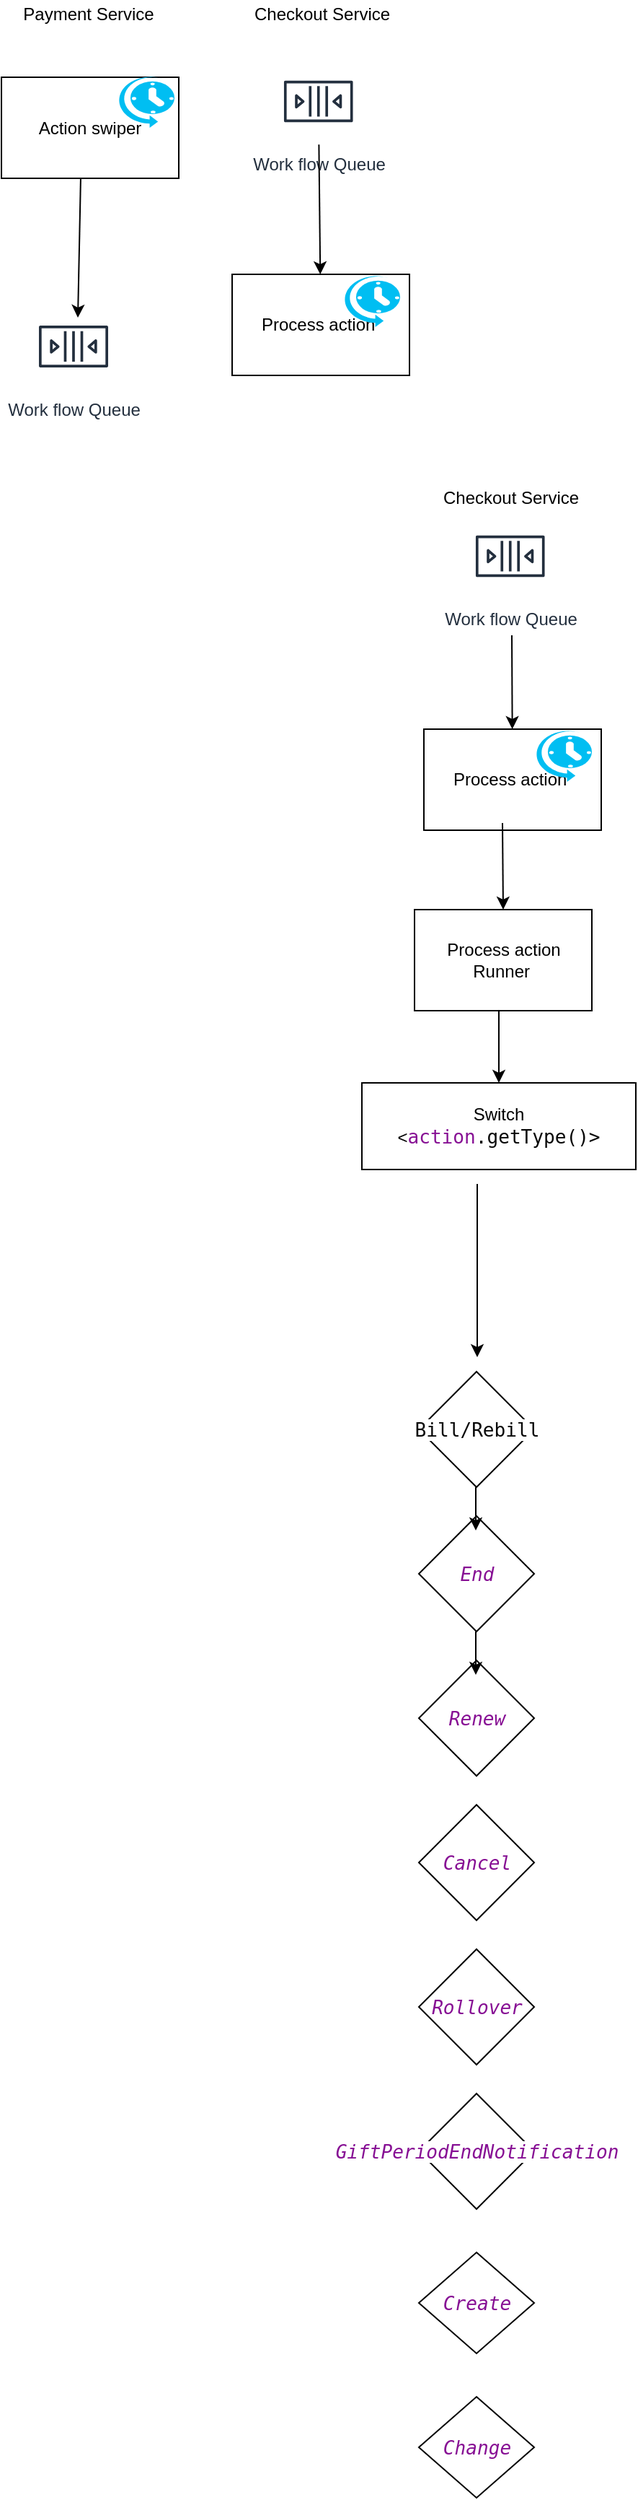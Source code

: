 <mxfile version="13.5.9" type="github"><diagram id="duzB47Je8lDqxq_LkMD5" name="Page-1"><mxGraphModel dx="1031" dy="616" grid="1" gridSize="10" guides="1" tooltips="1" connect="1" arrows="1" fold="1" page="1" pageScale="1" pageWidth="827" pageHeight="1169" math="0" shadow="0"><root><mxCell id="0"/><mxCell id="1" parent="0"/><mxCell id="zSg7VoGUR8RJTwEOMfWe-1" value="Action swiper" style="rounded=0;whiteSpace=wrap;html=1;direction=west;" vertex="1" parent="1"><mxGeometry x="30" y="63.5" width="123" height="70" as="geometry"/></mxCell><mxCell id="zSg7VoGUR8RJTwEOMfWe-7" value="Work flow Queue" style="outlineConnect=0;fontColor=#232F3E;gradientColor=none;strokeColor=#232F3E;fillColor=#ffffff;dashed=0;verticalLabelPosition=bottom;verticalAlign=top;align=center;html=1;fontSize=12;fontStyle=0;aspect=fixed;shape=mxgraph.aws4.resourceIcon;resIcon=mxgraph.aws4.queue;" vertex="1" parent="1"><mxGeometry x="50" y="220" width="60" height="60" as="geometry"/></mxCell><mxCell id="zSg7VoGUR8RJTwEOMfWe-18" value="" style="endArrow=classic;html=1;exitX=0.553;exitY=0.007;exitDx=0;exitDy=0;exitPerimeter=0;" edge="1" parent="1" source="zSg7VoGUR8RJTwEOMfWe-1"><mxGeometry width="50" height="50" relative="1" as="geometry"><mxPoint x="70" y="190" as="sourcePoint"/><mxPoint x="83" y="230" as="targetPoint"/></mxGeometry></mxCell><mxCell id="zSg7VoGUR8RJTwEOMfWe-19" value="Payment Service" style="text;html=1;align=center;verticalAlign=middle;resizable=0;points=[];autosize=1;" vertex="1" parent="1"><mxGeometry x="35" y="10" width="110" height="20" as="geometry"/></mxCell><mxCell id="zSg7VoGUR8RJTwEOMfWe-21" value="Work flow Queue" style="outlineConnect=0;fontColor=#232F3E;gradientColor=none;strokeColor=#232F3E;fillColor=#ffffff;dashed=0;verticalLabelPosition=bottom;verticalAlign=top;align=center;html=1;fontSize=12;fontStyle=0;aspect=fixed;shape=mxgraph.aws4.resourceIcon;resIcon=mxgraph.aws4.queue;" vertex="1" parent="1"><mxGeometry x="220" y="50.38" width="59.75" height="59.75" as="geometry"/></mxCell><mxCell id="zSg7VoGUR8RJTwEOMfWe-24" value="Checkout Service" style="text;html=1;align=center;verticalAlign=middle;resizable=0;points=[];autosize=1;" vertex="1" parent="1"><mxGeometry x="196.5" y="10" width="110" height="20" as="geometry"/></mxCell><mxCell id="zSg7VoGUR8RJTwEOMfWe-26" value="&lt;span&gt;Process action&amp;nbsp;&lt;/span&gt;" style="rounded=0;whiteSpace=wrap;html=1;direction=west;" vertex="1" parent="1"><mxGeometry x="190" y="200" width="123" height="70" as="geometry"/></mxCell><mxCell id="zSg7VoGUR8RJTwEOMfWe-31" value="" style="endArrow=classic;html=1;" edge="1" parent="1" source="zSg7VoGUR8RJTwEOMfWe-21" target="zSg7VoGUR8RJTwEOMfWe-26"><mxGeometry width="50" height="50" relative="1" as="geometry"><mxPoint x="230" y="150" as="sourcePoint"/><mxPoint x="280" y="100" as="targetPoint"/></mxGeometry></mxCell><mxCell id="zSg7VoGUR8RJTwEOMfWe-43" value="" style="verticalLabelPosition=bottom;html=1;verticalAlign=top;align=center;strokeColor=none;fillColor=#00BEF2;shape=mxgraph.azure.scheduler;pointerEvents=1;" vertex="1" parent="1"><mxGeometry x="110" y="62" width="40" height="36.5" as="geometry"/></mxCell><mxCell id="zSg7VoGUR8RJTwEOMfWe-44" value="" style="verticalLabelPosition=bottom;html=1;verticalAlign=top;align=center;strokeColor=none;fillColor=#00BEF2;shape=mxgraph.azure.scheduler;pointerEvents=1;" vertex="1" parent="1"><mxGeometry x="266.5" y="200" width="40" height="36.5" as="geometry"/></mxCell><mxCell id="zSg7VoGUR8RJTwEOMfWe-51" value="Work flow Queue" style="outlineConnect=0;fontColor=#232F3E;gradientColor=none;strokeColor=#232F3E;fillColor=#ffffff;dashed=0;verticalLabelPosition=bottom;verticalAlign=top;align=center;html=1;fontSize=12;fontStyle=0;aspect=fixed;shape=mxgraph.aws4.resourceIcon;resIcon=mxgraph.aws4.queue;" vertex="1" parent="1"><mxGeometry x="353" y="365.38" width="59.75" height="59.75" as="geometry"/></mxCell><mxCell id="zSg7VoGUR8RJTwEOMfWe-52" value="Checkout Service" style="text;html=1;align=center;verticalAlign=middle;resizable=0;points=[];autosize=1;" vertex="1" parent="1"><mxGeometry x="327.88" y="345.38" width="110" height="20" as="geometry"/></mxCell><mxCell id="zSg7VoGUR8RJTwEOMfWe-53" value="&lt;span&gt;Process action&amp;nbsp;&lt;/span&gt;" style="rounded=0;whiteSpace=wrap;html=1;direction=west;" vertex="1" parent="1"><mxGeometry x="323" y="515" width="123" height="70" as="geometry"/></mxCell><mxCell id="zSg7VoGUR8RJTwEOMfWe-54" value="" style="endArrow=classic;html=1;" edge="1" target="zSg7VoGUR8RJTwEOMfWe-53" parent="1"><mxGeometry width="50" height="50" relative="1" as="geometry"><mxPoint x="384" y="450" as="sourcePoint"/><mxPoint x="413" y="415" as="targetPoint"/></mxGeometry></mxCell><mxCell id="zSg7VoGUR8RJTwEOMfWe-55" value="" style="verticalLabelPosition=bottom;html=1;verticalAlign=top;align=center;strokeColor=none;fillColor=#00BEF2;shape=mxgraph.azure.scheduler;pointerEvents=1;" vertex="1" parent="1"><mxGeometry x="399.5" y="515" width="40" height="36.5" as="geometry"/></mxCell><mxCell id="zSg7VoGUR8RJTwEOMfWe-56" value="&lt;span&gt;Process action Runner&amp;nbsp;&lt;/span&gt;" style="rounded=0;whiteSpace=wrap;html=1;direction=west;" vertex="1" parent="1"><mxGeometry x="316.5" y="640" width="123" height="70" as="geometry"/></mxCell><mxCell id="zSg7VoGUR8RJTwEOMfWe-57" value="" style="endArrow=classic;html=1;" edge="1" parent="1"><mxGeometry width="50" height="50" relative="1" as="geometry"><mxPoint x="377.499" y="580.0" as="sourcePoint"/><mxPoint x="378" y="640" as="targetPoint"/></mxGeometry></mxCell><mxCell id="zSg7VoGUR8RJTwEOMfWe-58" value="Switch&lt;br&gt;&amp;lt;&lt;span style=&quot;font-family: &amp;#34;jetbrains mono&amp;#34; , monospace ; font-size: 9.8pt ; color: rgb(135 , 16 , 148)&quot;&gt;action&lt;/span&gt;&lt;span style=&quot;background-color: rgb(255 , 255 , 255) ; color: rgb(8 , 8 , 8) ; font-family: &amp;#34;jetbrains mono&amp;#34; , monospace ; font-size: 9.8pt&quot;&gt;.getType()&amp;gt;&lt;/span&gt;" style="rounded=0;whiteSpace=wrap;html=1;" vertex="1" parent="1"><mxGeometry x="280" y="760" width="190" height="60" as="geometry"/></mxCell><mxCell id="zSg7VoGUR8RJTwEOMfWe-62" value="" style="endArrow=classic;html=1;entryX=0.5;entryY=0;entryDx=0;entryDy=0;" edge="1" parent="1" target="zSg7VoGUR8RJTwEOMfWe-58"><mxGeometry width="50" height="50" relative="1" as="geometry"><mxPoint x="375" y="710" as="sourcePoint"/><mxPoint x="380" y="760" as="targetPoint"/></mxGeometry></mxCell><mxCell id="zSg7VoGUR8RJTwEOMfWe-64" value="&lt;pre style=&quot;background-color: #ffffff ; color: #080808 ; font-family: &amp;#34;jetbrains mono&amp;#34; , monospace ; font-size: 9.8pt&quot;&gt;Bill/Rebill&lt;/pre&gt;" style="rhombus;whiteSpace=wrap;html=1;" vertex="1" parent="1"><mxGeometry x="319.5" y="960" width="80" height="80" as="geometry"/></mxCell><mxCell id="zSg7VoGUR8RJTwEOMfWe-65" value="&lt;pre style=&quot;background-color: #ffffff ; color: #080808 ; font-family: &amp;#34;jetbrains mono&amp;#34; , monospace ; font-size: 9.8pt&quot;&gt;&lt;span style=&quot;color: #871094 ; font-style: italic&quot;&gt;End&lt;/span&gt;&lt;/pre&gt;" style="rhombus;whiteSpace=wrap;html=1;" vertex="1" parent="1"><mxGeometry x="319.5" y="1060" width="80" height="80" as="geometry"/></mxCell><mxCell id="zSg7VoGUR8RJTwEOMfWe-66" value="&lt;pre style=&quot;background-color: #ffffff ; color: #080808 ; font-family: &amp;#34;jetbrains mono&amp;#34; , monospace ; font-size: 9.8pt&quot;&gt;&lt;span style=&quot;color: #871094 ; font-style: italic&quot;&gt;Renew&lt;/span&gt;&lt;/pre&gt;" style="rhombus;whiteSpace=wrap;html=1;" vertex="1" parent="1"><mxGeometry x="319.5" y="1160" width="80" height="80" as="geometry"/></mxCell><mxCell id="zSg7VoGUR8RJTwEOMfWe-67" value="&lt;pre style=&quot;background-color: #ffffff ; color: #080808 ; font-family: &amp;#34;jetbrains mono&amp;#34; , monospace ; font-size: 9.8pt&quot;&gt;&lt;span style=&quot;color: #871094 ; font-style: italic&quot;&gt;Cancel&lt;/span&gt;&lt;/pre&gt;" style="rhombus;whiteSpace=wrap;html=1;" vertex="1" parent="1"><mxGeometry x="319.5" y="1260" width="80" height="80" as="geometry"/></mxCell><mxCell id="zSg7VoGUR8RJTwEOMfWe-71" value="&lt;pre style=&quot;background-color: #ffffff ; color: #080808 ; font-family: &amp;#34;jetbrains mono&amp;#34; , monospace ; font-size: 9.8pt&quot;&gt;&lt;pre style=&quot;font-family: &amp;#34;jetbrains mono&amp;#34; , monospace ; font-size: 9.8pt&quot;&gt;&lt;span style=&quot;color: #871094 ; font-style: italic&quot;&gt;Rollover&lt;/span&gt;&lt;/pre&gt;&lt;/pre&gt;" style="rhombus;whiteSpace=wrap;html=1;" vertex="1" parent="1"><mxGeometry x="319.5" y="1360" width="80" height="80" as="geometry"/></mxCell><mxCell id="zSg7VoGUR8RJTwEOMfWe-74" value="&lt;pre style=&quot;background-color: #ffffff ; color: #080808 ; font-family: &amp;#34;jetbrains mono&amp;#34; , monospace ; font-size: 9.8pt&quot;&gt;&lt;pre style=&quot;font-family: &amp;#34;jetbrains mono&amp;#34; , monospace ; font-size: 9.8pt&quot;&gt;&lt;pre style=&quot;font-family: &amp;#34;jetbrains mono&amp;#34; , monospace ; font-size: 9.8pt&quot;&gt;&lt;span style=&quot;color: #871094 ; font-style: italic&quot;&gt;GiftPeriodEndNotification&lt;/span&gt;&lt;/pre&gt;&lt;/pre&gt;&lt;/pre&gt;" style="rhombus;whiteSpace=wrap;html=1;" vertex="1" parent="1"><mxGeometry x="319.5" y="1460" width="80" height="80" as="geometry"/></mxCell><mxCell id="zSg7VoGUR8RJTwEOMfWe-75" value="&lt;pre style=&quot;background-color: #ffffff ; color: #080808 ; font-family: &amp;#34;jetbrains mono&amp;#34; , monospace ; font-size: 9.8pt&quot;&gt;&lt;pre style=&quot;font-family: &amp;#34;jetbrains mono&amp;#34; , monospace ; font-size: 9.8pt&quot;&gt;&lt;pre style=&quot;font-family: &amp;#34;jetbrains mono&amp;#34; , monospace ; font-size: 9.8pt&quot;&gt;&lt;span style=&quot;color: #871094 ; font-style: italic&quot;&gt;Create&lt;/span&gt;&lt;/pre&gt;&lt;/pre&gt;&lt;/pre&gt;" style="rhombus;whiteSpace=wrap;html=1;" vertex="1" parent="1"><mxGeometry x="319.5" y="1570" width="80" height="70" as="geometry"/></mxCell><mxCell id="zSg7VoGUR8RJTwEOMfWe-76" value="&lt;pre style=&quot;background-color: #ffffff ; color: #080808 ; font-family: &amp;#34;jetbrains mono&amp;#34; , monospace ; font-size: 9.8pt&quot;&gt;&lt;pre style=&quot;font-family: &amp;#34;jetbrains mono&amp;#34; , monospace ; font-size: 9.8pt&quot;&gt;&lt;pre style=&quot;font-family: &amp;#34;jetbrains mono&amp;#34; , monospace ; font-size: 9.8pt&quot;&gt;&lt;pre style=&quot;font-family: &amp;#34;jetbrains mono&amp;#34; , monospace ; font-size: 9.8pt&quot;&gt;&lt;span style=&quot;color: #871094 ; font-style: italic&quot;&gt;Change&lt;/span&gt;&lt;/pre&gt;&lt;/pre&gt;&lt;/pre&gt;&lt;/pre&gt;" style="rhombus;whiteSpace=wrap;html=1;" vertex="1" parent="1"><mxGeometry x="319.5" y="1670" width="80" height="70" as="geometry"/></mxCell><mxCell id="zSg7VoGUR8RJTwEOMfWe-82" value="" style="endArrow=classic;html=1;" edge="1" parent="1"><mxGeometry width="50" height="50" relative="1" as="geometry"><mxPoint x="360" y="830" as="sourcePoint"/><mxPoint x="360" y="950" as="targetPoint"/></mxGeometry></mxCell><mxCell id="zSg7VoGUR8RJTwEOMfWe-87" value="" style="endArrow=classic;html=1;" edge="1" parent="1"><mxGeometry width="50" height="50" relative="1" as="geometry"><mxPoint x="359" y="1040" as="sourcePoint"/><mxPoint x="359" y="1070" as="targetPoint"/></mxGeometry></mxCell><mxCell id="zSg7VoGUR8RJTwEOMfWe-88" value="" style="endArrow=classic;html=1;" edge="1" parent="1"><mxGeometry width="50" height="50" relative="1" as="geometry"><mxPoint x="359" y="1140" as="sourcePoint"/><mxPoint x="359" y="1170" as="targetPoint"/><Array as="points"><mxPoint x="359" y="1150"/></Array></mxGeometry></mxCell></root></mxGraphModel></diagram></mxfile>